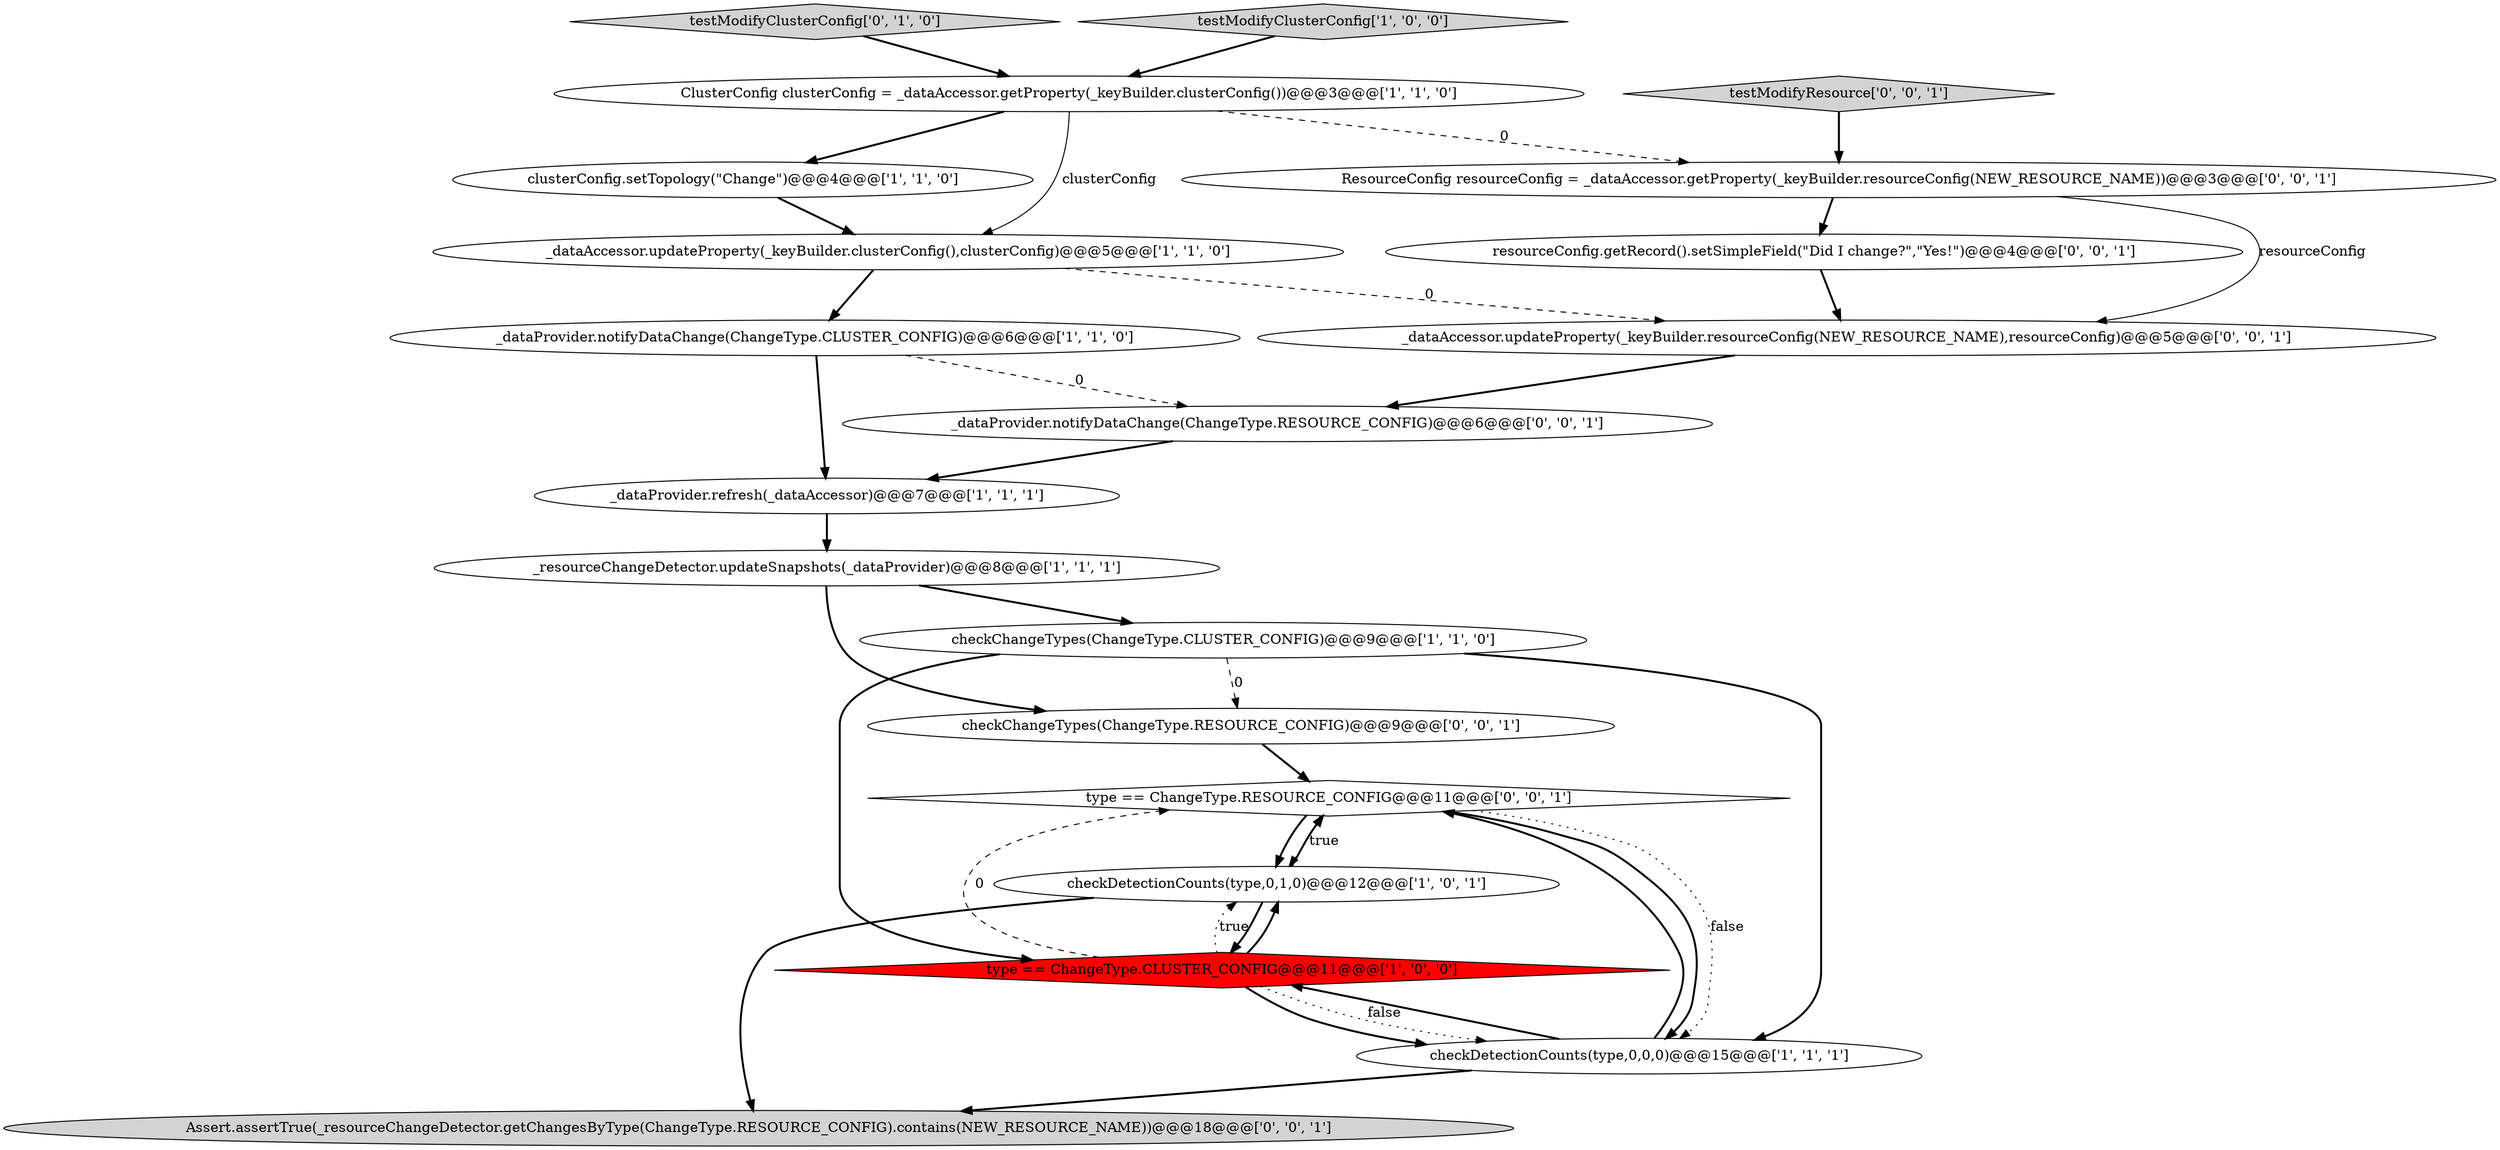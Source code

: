 digraph {
9 [style = filled, label = "_dataAccessor.updateProperty(_keyBuilder.clusterConfig(),clusterConfig)@@@5@@@['1', '1', '0']", fillcolor = white, shape = ellipse image = "AAA0AAABBB1BBB"];
11 [style = filled, label = "testModifyClusterConfig['0', '1', '0']", fillcolor = lightgray, shape = diamond image = "AAA0AAABBB2BBB"];
18 [style = filled, label = "_dataProvider.notifyDataChange(ChangeType.RESOURCE_CONFIG)@@@6@@@['0', '0', '1']", fillcolor = white, shape = ellipse image = "AAA0AAABBB3BBB"];
19 [style = filled, label = "type == ChangeType.RESOURCE_CONFIG@@@11@@@['0', '0', '1']", fillcolor = white, shape = diamond image = "AAA0AAABBB3BBB"];
5 [style = filled, label = "checkChangeTypes(ChangeType.CLUSTER_CONFIG)@@@9@@@['1', '1', '0']", fillcolor = white, shape = ellipse image = "AAA0AAABBB1BBB"];
15 [style = filled, label = "ResourceConfig resourceConfig = _dataAccessor.getProperty(_keyBuilder.resourceConfig(NEW_RESOURCE_NAME))@@@3@@@['0', '0', '1']", fillcolor = white, shape = ellipse image = "AAA0AAABBB3BBB"];
1 [style = filled, label = "clusterConfig.setTopology(\"Change\")@@@4@@@['1', '1', '0']", fillcolor = white, shape = ellipse image = "AAA0AAABBB1BBB"];
12 [style = filled, label = "checkChangeTypes(ChangeType.RESOURCE_CONFIG)@@@9@@@['0', '0', '1']", fillcolor = white, shape = ellipse image = "AAA0AAABBB3BBB"];
16 [style = filled, label = "_dataAccessor.updateProperty(_keyBuilder.resourceConfig(NEW_RESOURCE_NAME),resourceConfig)@@@5@@@['0', '0', '1']", fillcolor = white, shape = ellipse image = "AAA0AAABBB3BBB"];
4 [style = filled, label = "checkDetectionCounts(type,0,1,0)@@@12@@@['1', '0', '1']", fillcolor = white, shape = ellipse image = "AAA0AAABBB1BBB"];
8 [style = filled, label = "_dataProvider.refresh(_dataAccessor)@@@7@@@['1', '1', '1']", fillcolor = white, shape = ellipse image = "AAA0AAABBB1BBB"];
7 [style = filled, label = "_dataProvider.notifyDataChange(ChangeType.CLUSTER_CONFIG)@@@6@@@['1', '1', '0']", fillcolor = white, shape = ellipse image = "AAA0AAABBB1BBB"];
13 [style = filled, label = "Assert.assertTrue(_resourceChangeDetector.getChangesByType(ChangeType.RESOURCE_CONFIG).contains(NEW_RESOURCE_NAME))@@@18@@@['0', '0', '1']", fillcolor = lightgray, shape = ellipse image = "AAA0AAABBB3BBB"];
2 [style = filled, label = "checkDetectionCounts(type,0,0,0)@@@15@@@['1', '1', '1']", fillcolor = white, shape = ellipse image = "AAA0AAABBB1BBB"];
17 [style = filled, label = "testModifyResource['0', '0', '1']", fillcolor = lightgray, shape = diamond image = "AAA0AAABBB3BBB"];
14 [style = filled, label = "resourceConfig.getRecord().setSimpleField(\"Did I change?\",\"Yes!\")@@@4@@@['0', '0', '1']", fillcolor = white, shape = ellipse image = "AAA0AAABBB3BBB"];
0 [style = filled, label = "ClusterConfig clusterConfig = _dataAccessor.getProperty(_keyBuilder.clusterConfig())@@@3@@@['1', '1', '0']", fillcolor = white, shape = ellipse image = "AAA0AAABBB1BBB"];
3 [style = filled, label = "_resourceChangeDetector.updateSnapshots(_dataProvider)@@@8@@@['1', '1', '1']", fillcolor = white, shape = ellipse image = "AAA0AAABBB1BBB"];
6 [style = filled, label = "type == ChangeType.CLUSTER_CONFIG@@@11@@@['1', '0', '0']", fillcolor = red, shape = diamond image = "AAA1AAABBB1BBB"];
10 [style = filled, label = "testModifyClusterConfig['1', '0', '0']", fillcolor = lightgray, shape = diamond image = "AAA0AAABBB1BBB"];
14->16 [style = bold, label=""];
9->16 [style = dashed, label="0"];
16->18 [style = bold, label=""];
2->19 [style = bold, label=""];
5->12 [style = dashed, label="0"];
15->16 [style = solid, label="resourceConfig"];
7->18 [style = dashed, label="0"];
15->14 [style = bold, label=""];
4->6 [style = bold, label=""];
2->6 [style = bold, label=""];
4->13 [style = bold, label=""];
8->3 [style = bold, label=""];
4->19 [style = bold, label=""];
6->2 [style = dotted, label="false"];
0->15 [style = dashed, label="0"];
19->2 [style = bold, label=""];
3->12 [style = bold, label=""];
9->7 [style = bold, label=""];
7->8 [style = bold, label=""];
1->9 [style = bold, label=""];
0->9 [style = solid, label="clusterConfig"];
2->13 [style = bold, label=""];
6->2 [style = bold, label=""];
6->4 [style = bold, label=""];
5->2 [style = bold, label=""];
3->5 [style = bold, label=""];
11->0 [style = bold, label=""];
5->6 [style = bold, label=""];
6->4 [style = dotted, label="true"];
19->4 [style = dotted, label="true"];
0->1 [style = bold, label=""];
10->0 [style = bold, label=""];
6->19 [style = dashed, label="0"];
17->15 [style = bold, label=""];
19->2 [style = dotted, label="false"];
18->8 [style = bold, label=""];
19->4 [style = bold, label=""];
12->19 [style = bold, label=""];
}
